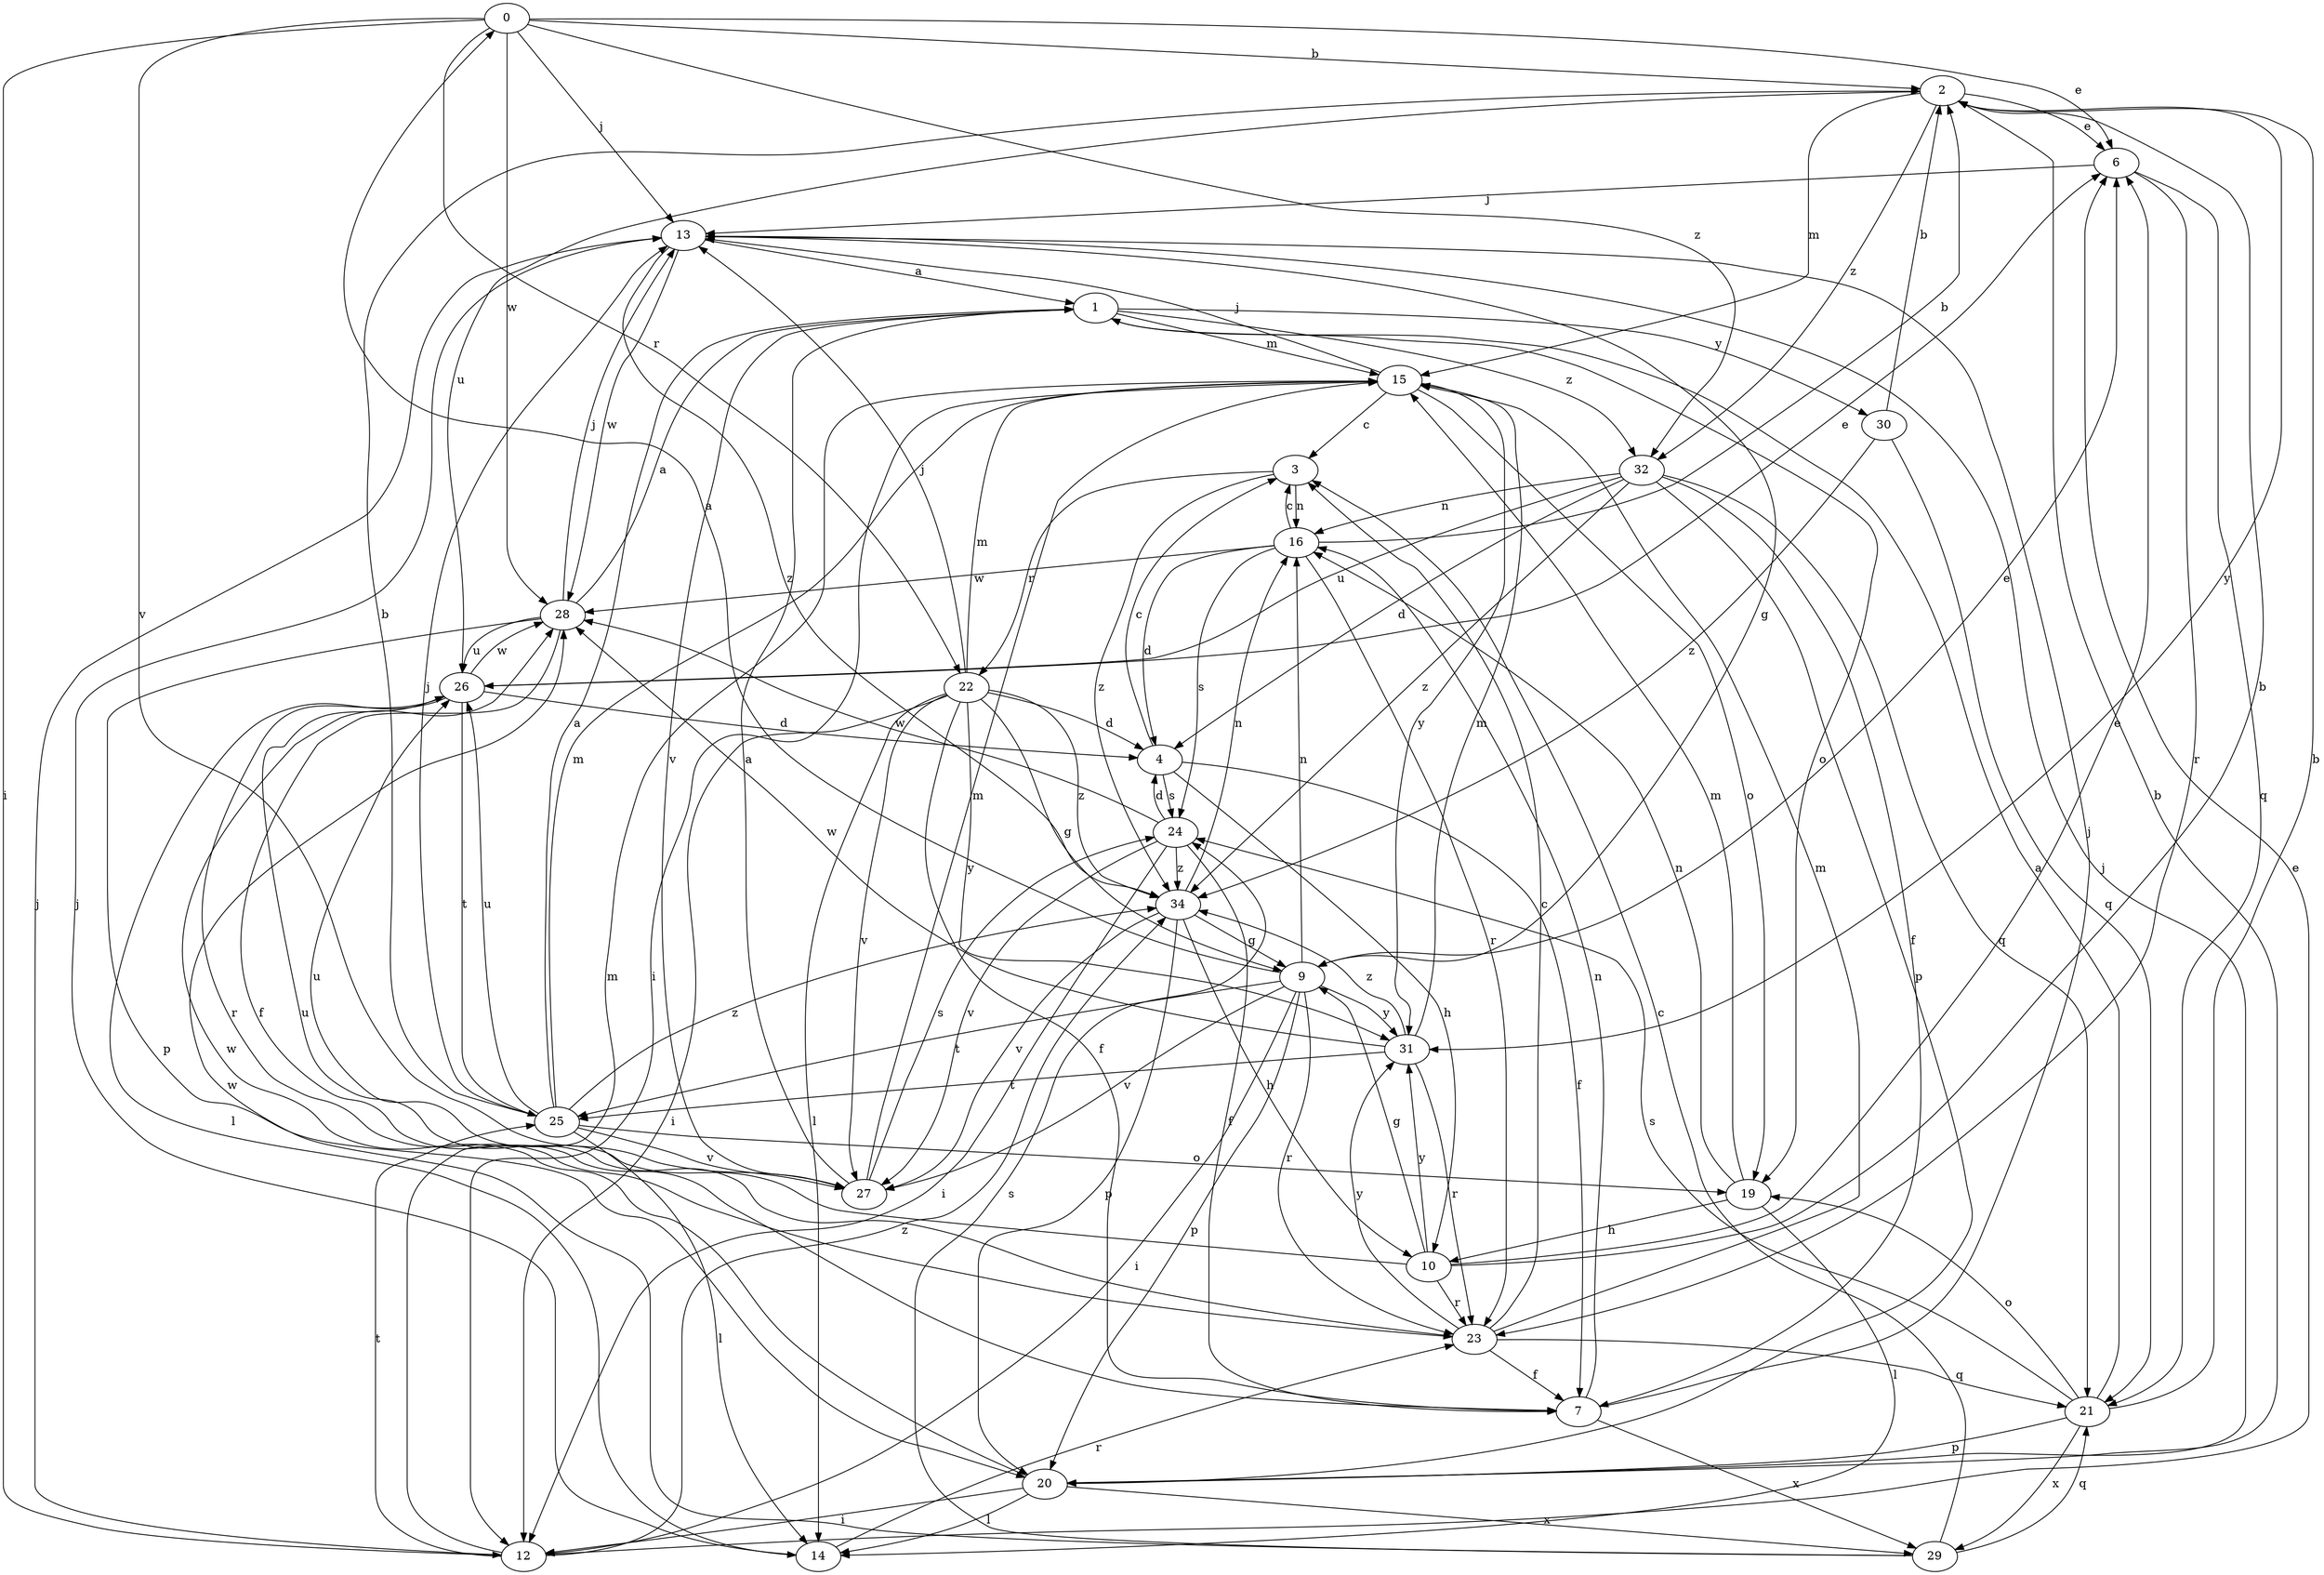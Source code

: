 strict digraph  {
0;
1;
2;
3;
4;
6;
7;
9;
10;
12;
13;
14;
15;
16;
19;
20;
21;
22;
23;
24;
25;
26;
27;
28;
29;
30;
31;
32;
34;
0 -> 2  [label=b];
0 -> 6  [label=e];
0 -> 12  [label=i];
0 -> 13  [label=j];
0 -> 22  [label=r];
0 -> 27  [label=v];
0 -> 28  [label=w];
0 -> 32  [label=z];
1 -> 15  [label=m];
1 -> 19  [label=o];
1 -> 27  [label=v];
1 -> 30  [label=y];
1 -> 32  [label=z];
2 -> 6  [label=e];
2 -> 15  [label=m];
2 -> 26  [label=u];
2 -> 31  [label=y];
2 -> 32  [label=z];
3 -> 16  [label=n];
3 -> 22  [label=r];
3 -> 34  [label=z];
4 -> 3  [label=c];
4 -> 7  [label=f];
4 -> 10  [label=h];
4 -> 24  [label=s];
6 -> 13  [label=j];
6 -> 21  [label=q];
6 -> 23  [label=r];
7 -> 13  [label=j];
7 -> 16  [label=n];
7 -> 29  [label=x];
9 -> 0  [label=a];
9 -> 6  [label=e];
9 -> 12  [label=i];
9 -> 16  [label=n];
9 -> 20  [label=p];
9 -> 23  [label=r];
9 -> 25  [label=t];
9 -> 27  [label=v];
9 -> 31  [label=y];
10 -> 2  [label=b];
10 -> 6  [label=e];
10 -> 9  [label=g];
10 -> 23  [label=r];
10 -> 26  [label=u];
10 -> 31  [label=y];
12 -> 6  [label=e];
12 -> 13  [label=j];
12 -> 15  [label=m];
12 -> 25  [label=t];
12 -> 34  [label=z];
13 -> 1  [label=a];
13 -> 9  [label=g];
13 -> 28  [label=w];
13 -> 34  [label=z];
14 -> 13  [label=j];
14 -> 23  [label=r];
15 -> 3  [label=c];
15 -> 12  [label=i];
15 -> 13  [label=j];
15 -> 19  [label=o];
15 -> 31  [label=y];
16 -> 2  [label=b];
16 -> 3  [label=c];
16 -> 4  [label=d];
16 -> 23  [label=r];
16 -> 24  [label=s];
16 -> 28  [label=w];
19 -> 10  [label=h];
19 -> 14  [label=l];
19 -> 15  [label=m];
19 -> 16  [label=n];
20 -> 2  [label=b];
20 -> 12  [label=i];
20 -> 13  [label=j];
20 -> 14  [label=l];
20 -> 28  [label=w];
20 -> 29  [label=x];
21 -> 1  [label=a];
21 -> 2  [label=b];
21 -> 19  [label=o];
21 -> 20  [label=p];
21 -> 24  [label=s];
21 -> 29  [label=x];
22 -> 4  [label=d];
22 -> 7  [label=f];
22 -> 9  [label=g];
22 -> 12  [label=i];
22 -> 13  [label=j];
22 -> 14  [label=l];
22 -> 15  [label=m];
22 -> 27  [label=v];
22 -> 31  [label=y];
22 -> 34  [label=z];
23 -> 3  [label=c];
23 -> 7  [label=f];
23 -> 15  [label=m];
23 -> 21  [label=q];
23 -> 26  [label=u];
23 -> 31  [label=y];
24 -> 4  [label=d];
24 -> 7  [label=f];
24 -> 12  [label=i];
24 -> 27  [label=v];
24 -> 28  [label=w];
24 -> 34  [label=z];
25 -> 1  [label=a];
25 -> 2  [label=b];
25 -> 13  [label=j];
25 -> 14  [label=l];
25 -> 15  [label=m];
25 -> 19  [label=o];
25 -> 26  [label=u];
25 -> 27  [label=v];
25 -> 34  [label=z];
26 -> 4  [label=d];
26 -> 6  [label=e];
26 -> 14  [label=l];
26 -> 23  [label=r];
26 -> 25  [label=t];
26 -> 28  [label=w];
27 -> 1  [label=a];
27 -> 15  [label=m];
27 -> 24  [label=s];
28 -> 1  [label=a];
28 -> 7  [label=f];
28 -> 13  [label=j];
28 -> 20  [label=p];
28 -> 26  [label=u];
29 -> 3  [label=c];
29 -> 21  [label=q];
29 -> 24  [label=s];
29 -> 28  [label=w];
30 -> 2  [label=b];
30 -> 21  [label=q];
30 -> 34  [label=z];
31 -> 15  [label=m];
31 -> 23  [label=r];
31 -> 25  [label=t];
31 -> 28  [label=w];
31 -> 34  [label=z];
32 -> 4  [label=d];
32 -> 7  [label=f];
32 -> 16  [label=n];
32 -> 20  [label=p];
32 -> 21  [label=q];
32 -> 26  [label=u];
32 -> 34  [label=z];
34 -> 9  [label=g];
34 -> 10  [label=h];
34 -> 16  [label=n];
34 -> 20  [label=p];
34 -> 27  [label=v];
}
